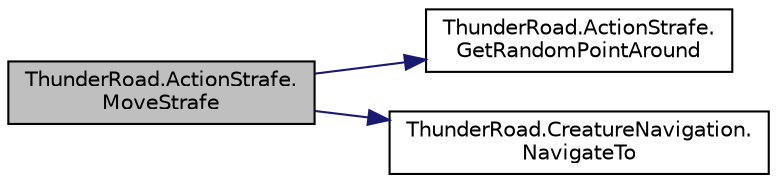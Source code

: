 digraph "ThunderRoad.ActionStrafe.MoveStrafe"
{
 // LATEX_PDF_SIZE
  edge [fontname="Helvetica",fontsize="10",labelfontname="Helvetica",labelfontsize="10"];
  node [fontname="Helvetica",fontsize="10",shape=record];
  rankdir="LR";
  Node1 [label="ThunderRoad.ActionStrafe.\lMoveStrafe",height=0.2,width=0.4,color="black", fillcolor="grey75", style="filled", fontcolor="black",tooltip="Moves the strafe."];
  Node1 -> Node2 [color="midnightblue",fontsize="10",style="solid",fontname="Helvetica"];
  Node2 [label="ThunderRoad.ActionStrafe.\lGetRandomPointAround",height=0.2,width=0.4,color="black", fillcolor="white", style="filled",URL="$class_thunder_road_1_1_action_strafe.html#a31daf6363bd6401316aa8b0b809d6cbf",tooltip="Gets the random point around."];
  Node1 -> Node3 [color="midnightblue",fontsize="10",style="solid",fontname="Helvetica"];
  Node3 [label="ThunderRoad.CreatureNavigation.\lNavigateTo",height=0.2,width=0.4,color="black", fillcolor="white", style="filled",URL="$class_thunder_road_1_1_creature_navigation.html#a0ca1088004b85d57317fe8e5e8dfca5d",tooltip="Navigates to."];
}
